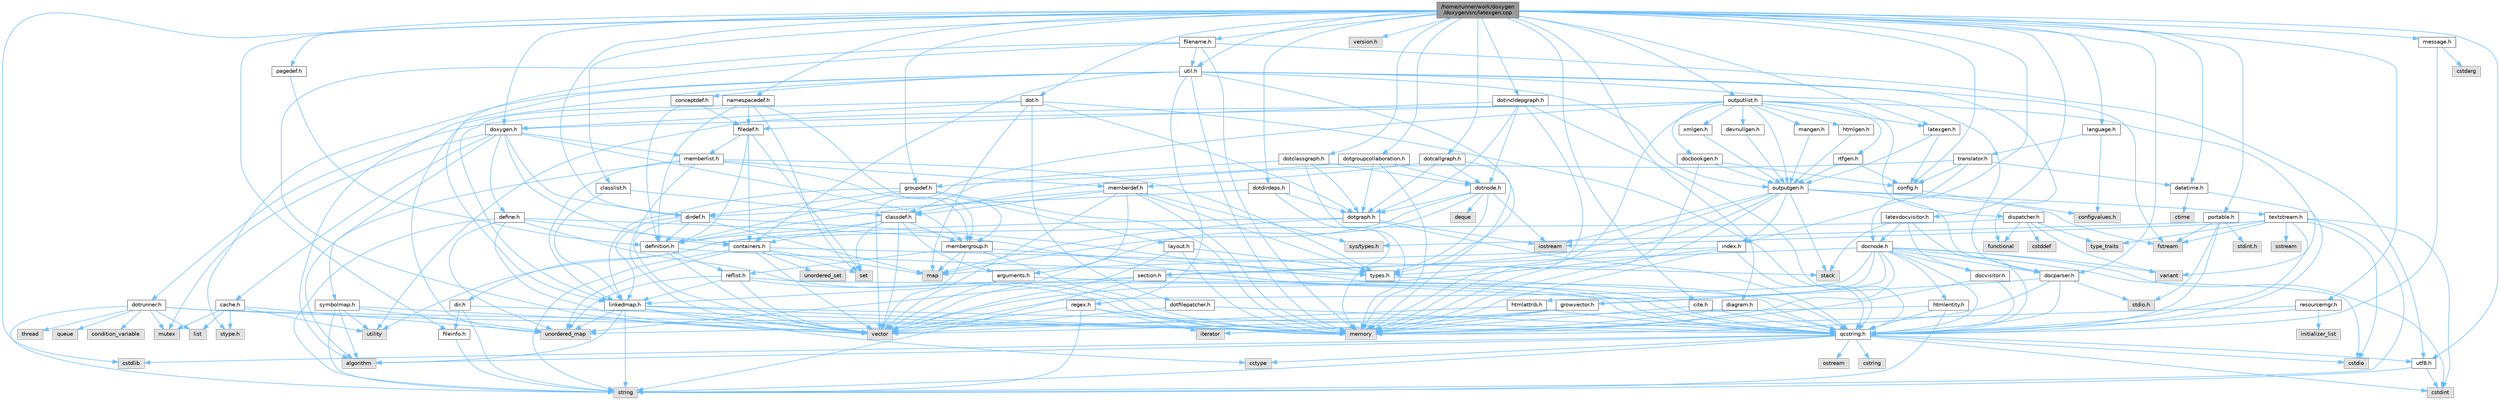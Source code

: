 digraph "/home/runner/work/doxygen/doxygen/src/latexgen.cpp"
{
 // INTERACTIVE_SVG=YES
 // LATEX_PDF_SIZE
  bgcolor="transparent";
  edge [fontname=Helvetica,fontsize=10,labelfontname=Helvetica,labelfontsize=10];
  node [fontname=Helvetica,fontsize=10,shape=box,height=0.2,width=0.4];
  Node1 [label="/home/runner/work/doxygen\l/doxygen/src/latexgen.cpp",height=0.2,width=0.4,color="gray40", fillcolor="grey60", style="filled", fontcolor="black",tooltip=" "];
  Node1 -> Node2 [color="steelblue1",style="solid"];
  Node2 [label="cstdlib",height=0.2,width=0.4,color="grey60", fillcolor="#E0E0E0", style="filled",tooltip=" "];
  Node1 -> Node3 [color="steelblue1",style="solid"];
  Node3 [label="latexgen.h",height=0.2,width=0.4,color="grey40", fillcolor="white", style="filled",URL="$d6/d9c/latexgen_8h.html",tooltip=" "];
  Node3 -> Node4 [color="steelblue1",style="solid"];
  Node4 [label="config.h",height=0.2,width=0.4,color="grey40", fillcolor="white", style="filled",URL="$db/d16/config_8h.html",tooltip=" "];
  Node4 -> Node5 [color="steelblue1",style="solid"];
  Node5 [label="configvalues.h",height=0.2,width=0.4,color="grey60", fillcolor="#E0E0E0", style="filled",tooltip=" "];
  Node3 -> Node6 [color="steelblue1",style="solid"];
  Node6 [label="outputgen.h",height=0.2,width=0.4,color="grey40", fillcolor="white", style="filled",URL="$df/d06/outputgen_8h.html",tooltip=" "];
  Node6 -> Node7 [color="steelblue1",style="solid"];
  Node7 [label="memory",height=0.2,width=0.4,color="grey60", fillcolor="#E0E0E0", style="filled",tooltip=" "];
  Node6 -> Node8 [color="steelblue1",style="solid"];
  Node8 [label="stack",height=0.2,width=0.4,color="grey60", fillcolor="#E0E0E0", style="filled",tooltip=" "];
  Node6 -> Node9 [color="steelblue1",style="solid"];
  Node9 [label="iostream",height=0.2,width=0.4,color="grey60", fillcolor="#E0E0E0", style="filled",tooltip=" "];
  Node6 -> Node10 [color="steelblue1",style="solid"];
  Node10 [label="fstream",height=0.2,width=0.4,color="grey60", fillcolor="#E0E0E0", style="filled",tooltip=" "];
  Node6 -> Node11 [color="steelblue1",style="solid"];
  Node11 [label="types.h",height=0.2,width=0.4,color="grey40", fillcolor="white", style="filled",URL="$d9/d49/types_8h.html",tooltip="This file contains a number of basic enums and types."];
  Node11 -> Node12 [color="steelblue1",style="solid"];
  Node12 [label="qcstring.h",height=0.2,width=0.4,color="grey40", fillcolor="white", style="filled",URL="$d7/d5c/qcstring_8h.html",tooltip=" "];
  Node12 -> Node13 [color="steelblue1",style="solid"];
  Node13 [label="string",height=0.2,width=0.4,color="grey60", fillcolor="#E0E0E0", style="filled",tooltip=" "];
  Node12 -> Node14 [color="steelblue1",style="solid"];
  Node14 [label="algorithm",height=0.2,width=0.4,color="grey60", fillcolor="#E0E0E0", style="filled",tooltip=" "];
  Node12 -> Node15 [color="steelblue1",style="solid"];
  Node15 [label="cctype",height=0.2,width=0.4,color="grey60", fillcolor="#E0E0E0", style="filled",tooltip=" "];
  Node12 -> Node16 [color="steelblue1",style="solid"];
  Node16 [label="cstring",height=0.2,width=0.4,color="grey60", fillcolor="#E0E0E0", style="filled",tooltip=" "];
  Node12 -> Node17 [color="steelblue1",style="solid"];
  Node17 [label="cstdio",height=0.2,width=0.4,color="grey60", fillcolor="#E0E0E0", style="filled",tooltip=" "];
  Node12 -> Node2 [color="steelblue1",style="solid"];
  Node12 -> Node18 [color="steelblue1",style="solid"];
  Node18 [label="cstdint",height=0.2,width=0.4,color="grey60", fillcolor="#E0E0E0", style="filled",tooltip=" "];
  Node12 -> Node19 [color="steelblue1",style="solid"];
  Node19 [label="ostream",height=0.2,width=0.4,color="grey60", fillcolor="#E0E0E0", style="filled",tooltip=" "];
  Node12 -> Node20 [color="steelblue1",style="solid"];
  Node20 [label="utf8.h",height=0.2,width=0.4,color="grey40", fillcolor="white", style="filled",URL="$db/d7c/utf8_8h.html",tooltip="Various UTF8 related helper functions."];
  Node20 -> Node18 [color="steelblue1",style="solid"];
  Node20 -> Node13 [color="steelblue1",style="solid"];
  Node6 -> Node21 [color="steelblue1",style="solid"];
  Node21 [label="index.h",height=0.2,width=0.4,color="grey40", fillcolor="white", style="filled",URL="$d1/db5/index_8h.html",tooltip=" "];
  Node21 -> Node7 [color="steelblue1",style="solid"];
  Node21 -> Node22 [color="steelblue1",style="solid"];
  Node22 [label="vector",height=0.2,width=0.4,color="grey60", fillcolor="#E0E0E0", style="filled",tooltip=" "];
  Node21 -> Node23 [color="steelblue1",style="solid"];
  Node23 [label="map",height=0.2,width=0.4,color="grey60", fillcolor="#E0E0E0", style="filled",tooltip=" "];
  Node21 -> Node12 [color="steelblue1",style="solid"];
  Node6 -> Node24 [color="steelblue1",style="solid"];
  Node24 [label="section.h",height=0.2,width=0.4,color="grey40", fillcolor="white", style="filled",URL="$d1/d2a/section_8h.html",tooltip=" "];
  Node24 -> Node13 [color="steelblue1",style="solid"];
  Node24 -> Node25 [color="steelblue1",style="solid"];
  Node25 [label="unordered_map",height=0.2,width=0.4,color="grey60", fillcolor="#E0E0E0", style="filled",tooltip=" "];
  Node24 -> Node12 [color="steelblue1",style="solid"];
  Node24 -> Node26 [color="steelblue1",style="solid"];
  Node26 [label="linkedmap.h",height=0.2,width=0.4,color="grey40", fillcolor="white", style="filled",URL="$da/de1/linkedmap_8h.html",tooltip=" "];
  Node26 -> Node25 [color="steelblue1",style="solid"];
  Node26 -> Node22 [color="steelblue1",style="solid"];
  Node26 -> Node7 [color="steelblue1",style="solid"];
  Node26 -> Node13 [color="steelblue1",style="solid"];
  Node26 -> Node14 [color="steelblue1",style="solid"];
  Node26 -> Node15 [color="steelblue1",style="solid"];
  Node26 -> Node12 [color="steelblue1",style="solid"];
  Node6 -> Node27 [color="steelblue1",style="solid"];
  Node27 [label="textstream.h",height=0.2,width=0.4,color="grey40", fillcolor="white", style="filled",URL="$d4/d7d/textstream_8h.html",tooltip=" "];
  Node27 -> Node13 [color="steelblue1",style="solid"];
  Node27 -> Node9 [color="steelblue1",style="solid"];
  Node27 -> Node28 [color="steelblue1",style="solid"];
  Node28 [label="sstream",height=0.2,width=0.4,color="grey60", fillcolor="#E0E0E0", style="filled",tooltip=" "];
  Node27 -> Node18 [color="steelblue1",style="solid"];
  Node27 -> Node17 [color="steelblue1",style="solid"];
  Node27 -> Node10 [color="steelblue1",style="solid"];
  Node27 -> Node29 [color="steelblue1",style="solid"];
  Node29 [label="type_traits",height=0.2,width=0.4,color="grey60", fillcolor="#E0E0E0", style="filled",tooltip=" "];
  Node27 -> Node12 [color="steelblue1",style="solid"];
  Node6 -> Node30 [color="steelblue1",style="solid"];
  Node30 [label="docparser.h",height=0.2,width=0.4,color="grey40", fillcolor="white", style="filled",URL="$de/d9c/docparser_8h.html",tooltip=" "];
  Node30 -> Node31 [color="steelblue1",style="solid"];
  Node31 [label="stdio.h",height=0.2,width=0.4,color="grey60", fillcolor="#E0E0E0", style="filled",tooltip=" "];
  Node30 -> Node7 [color="steelblue1",style="solid"];
  Node30 -> Node12 [color="steelblue1",style="solid"];
  Node30 -> Node32 [color="steelblue1",style="solid"];
  Node32 [label="growvector.h",height=0.2,width=0.4,color="grey40", fillcolor="white", style="filled",URL="$d7/d50/growvector_8h.html",tooltip=" "];
  Node32 -> Node22 [color="steelblue1",style="solid"];
  Node32 -> Node7 [color="steelblue1",style="solid"];
  Node32 -> Node33 [color="steelblue1",style="solid"];
  Node33 [label="iterator",height=0.2,width=0.4,color="grey60", fillcolor="#E0E0E0", style="filled",tooltip=" "];
  Node1 -> Node4 [color="steelblue1",style="solid"];
  Node1 -> Node34 [color="steelblue1",style="solid"];
  Node34 [label="message.h",height=0.2,width=0.4,color="grey40", fillcolor="white", style="filled",URL="$d2/d0d/message_8h.html",tooltip=" "];
  Node34 -> Node35 [color="steelblue1",style="solid"];
  Node35 [label="cstdarg",height=0.2,width=0.4,color="grey60", fillcolor="#E0E0E0", style="filled",tooltip=" "];
  Node34 -> Node12 [color="steelblue1",style="solid"];
  Node1 -> Node36 [color="steelblue1",style="solid"];
  Node36 [label="doxygen.h",height=0.2,width=0.4,color="grey40", fillcolor="white", style="filled",URL="$d1/da1/doxygen_8h.html",tooltip=" "];
  Node36 -> Node37 [color="steelblue1",style="solid"];
  Node37 [label="mutex",height=0.2,width=0.4,color="grey60", fillcolor="#E0E0E0", style="filled",tooltip=" "];
  Node36 -> Node38 [color="steelblue1",style="solid"];
  Node38 [label="containers.h",height=0.2,width=0.4,color="grey40", fillcolor="white", style="filled",URL="$d5/d75/containers_8h.html",tooltip=" "];
  Node38 -> Node22 [color="steelblue1",style="solid"];
  Node38 -> Node13 [color="steelblue1",style="solid"];
  Node38 -> Node39 [color="steelblue1",style="solid"];
  Node39 [label="set",height=0.2,width=0.4,color="grey60", fillcolor="#E0E0E0", style="filled",tooltip=" "];
  Node38 -> Node23 [color="steelblue1",style="solid"];
  Node38 -> Node40 [color="steelblue1",style="solid"];
  Node40 [label="unordered_set",height=0.2,width=0.4,color="grey60", fillcolor="#E0E0E0", style="filled",tooltip=" "];
  Node38 -> Node25 [color="steelblue1",style="solid"];
  Node38 -> Node8 [color="steelblue1",style="solid"];
  Node36 -> Node41 [color="steelblue1",style="solid"];
  Node41 [label="membergroup.h",height=0.2,width=0.4,color="grey40", fillcolor="white", style="filled",URL="$d9/d11/membergroup_8h.html",tooltip=" "];
  Node41 -> Node22 [color="steelblue1",style="solid"];
  Node41 -> Node23 [color="steelblue1",style="solid"];
  Node41 -> Node7 [color="steelblue1",style="solid"];
  Node41 -> Node11 [color="steelblue1",style="solid"];
  Node41 -> Node42 [color="steelblue1",style="solid"];
  Node42 [label="reflist.h",height=0.2,width=0.4,color="grey40", fillcolor="white", style="filled",URL="$d1/d02/reflist_8h.html",tooltip=" "];
  Node42 -> Node22 [color="steelblue1",style="solid"];
  Node42 -> Node25 [color="steelblue1",style="solid"];
  Node42 -> Node7 [color="steelblue1",style="solid"];
  Node42 -> Node12 [color="steelblue1",style="solid"];
  Node42 -> Node26 [color="steelblue1",style="solid"];
  Node36 -> Node43 [color="steelblue1",style="solid"];
  Node43 [label="dirdef.h",height=0.2,width=0.4,color="grey40", fillcolor="white", style="filled",URL="$d6/d15/dirdef_8h.html",tooltip=" "];
  Node43 -> Node22 [color="steelblue1",style="solid"];
  Node43 -> Node23 [color="steelblue1",style="solid"];
  Node43 -> Node12 [color="steelblue1",style="solid"];
  Node43 -> Node26 [color="steelblue1",style="solid"];
  Node43 -> Node44 [color="steelblue1",style="solid"];
  Node44 [label="definition.h",height=0.2,width=0.4,color="grey40", fillcolor="white", style="filled",URL="$df/da1/definition_8h.html",tooltip=" "];
  Node44 -> Node22 [color="steelblue1",style="solid"];
  Node44 -> Node11 [color="steelblue1",style="solid"];
  Node44 -> Node42 [color="steelblue1",style="solid"];
  Node36 -> Node45 [color="steelblue1",style="solid"];
  Node45 [label="memberlist.h",height=0.2,width=0.4,color="grey40", fillcolor="white", style="filled",URL="$dd/d78/memberlist_8h.html",tooltip=" "];
  Node45 -> Node22 [color="steelblue1",style="solid"];
  Node45 -> Node14 [color="steelblue1",style="solid"];
  Node45 -> Node46 [color="steelblue1",style="solid"];
  Node46 [label="memberdef.h",height=0.2,width=0.4,color="grey40", fillcolor="white", style="filled",URL="$d4/d46/memberdef_8h.html",tooltip=" "];
  Node46 -> Node22 [color="steelblue1",style="solid"];
  Node46 -> Node7 [color="steelblue1",style="solid"];
  Node46 -> Node47 [color="steelblue1",style="solid"];
  Node47 [label="sys/types.h",height=0.2,width=0.4,color="grey60", fillcolor="#E0E0E0", style="filled",tooltip=" "];
  Node46 -> Node11 [color="steelblue1",style="solid"];
  Node46 -> Node44 [color="steelblue1",style="solid"];
  Node46 -> Node48 [color="steelblue1",style="solid"];
  Node48 [label="arguments.h",height=0.2,width=0.4,color="grey40", fillcolor="white", style="filled",URL="$df/d9b/arguments_8h.html",tooltip=" "];
  Node48 -> Node22 [color="steelblue1",style="solid"];
  Node48 -> Node12 [color="steelblue1",style="solid"];
  Node46 -> Node49 [color="steelblue1",style="solid"];
  Node49 [label="classdef.h",height=0.2,width=0.4,color="grey40", fillcolor="white", style="filled",URL="$d1/da6/classdef_8h.html",tooltip=" "];
  Node49 -> Node22 [color="steelblue1",style="solid"];
  Node49 -> Node39 [color="steelblue1",style="solid"];
  Node49 -> Node38 [color="steelblue1",style="solid"];
  Node49 -> Node44 [color="steelblue1",style="solid"];
  Node49 -> Node48 [color="steelblue1",style="solid"];
  Node49 -> Node41 [color="steelblue1",style="solid"];
  Node45 -> Node26 [color="steelblue1",style="solid"];
  Node45 -> Node11 [color="steelblue1",style="solid"];
  Node45 -> Node41 [color="steelblue1",style="solid"];
  Node36 -> Node50 [color="steelblue1",style="solid"];
  Node50 [label="define.h",height=0.2,width=0.4,color="grey40", fillcolor="white", style="filled",URL="$df/d67/define_8h.html",tooltip=" "];
  Node50 -> Node22 [color="steelblue1",style="solid"];
  Node50 -> Node7 [color="steelblue1",style="solid"];
  Node50 -> Node13 [color="steelblue1",style="solid"];
  Node50 -> Node25 [color="steelblue1",style="solid"];
  Node50 -> Node12 [color="steelblue1",style="solid"];
  Node50 -> Node38 [color="steelblue1",style="solid"];
  Node36 -> Node51 [color="steelblue1",style="solid"];
  Node51 [label="cache.h",height=0.2,width=0.4,color="grey40", fillcolor="white", style="filled",URL="$d3/d26/cache_8h.html",tooltip=" "];
  Node51 -> Node52 [color="steelblue1",style="solid"];
  Node52 [label="list",height=0.2,width=0.4,color="grey60", fillcolor="#E0E0E0", style="filled",tooltip=" "];
  Node51 -> Node25 [color="steelblue1",style="solid"];
  Node51 -> Node37 [color="steelblue1",style="solid"];
  Node51 -> Node53 [color="steelblue1",style="solid"];
  Node53 [label="utility",height=0.2,width=0.4,color="grey60", fillcolor="#E0E0E0", style="filled",tooltip=" "];
  Node51 -> Node54 [color="steelblue1",style="solid"];
  Node54 [label="ctype.h",height=0.2,width=0.4,color="grey60", fillcolor="#E0E0E0", style="filled",tooltip=" "];
  Node36 -> Node55 [color="steelblue1",style="solid"];
  Node55 [label="symbolmap.h",height=0.2,width=0.4,color="grey40", fillcolor="white", style="filled",URL="$d7/ddd/symbolmap_8h.html",tooltip=" "];
  Node55 -> Node14 [color="steelblue1",style="solid"];
  Node55 -> Node25 [color="steelblue1",style="solid"];
  Node55 -> Node22 [color="steelblue1",style="solid"];
  Node55 -> Node13 [color="steelblue1",style="solid"];
  Node55 -> Node53 [color="steelblue1",style="solid"];
  Node1 -> Node56 [color="steelblue1",style="solid"];
  Node56 [label="util.h",height=0.2,width=0.4,color="grey40", fillcolor="white", style="filled",URL="$d8/d3c/util_8h.html",tooltip="A bunch of utility functions."];
  Node56 -> Node7 [color="steelblue1",style="solid"];
  Node56 -> Node25 [color="steelblue1",style="solid"];
  Node56 -> Node14 [color="steelblue1",style="solid"];
  Node56 -> Node57 [color="steelblue1",style="solid"];
  Node57 [label="functional",height=0.2,width=0.4,color="grey60", fillcolor="#E0E0E0", style="filled",tooltip=" "];
  Node56 -> Node10 [color="steelblue1",style="solid"];
  Node56 -> Node54 [color="steelblue1",style="solid"];
  Node56 -> Node11 [color="steelblue1",style="solid"];
  Node56 -> Node30 [color="steelblue1",style="solid"];
  Node56 -> Node38 [color="steelblue1",style="solid"];
  Node56 -> Node6 [color="steelblue1",style="solid"];
  Node56 -> Node58 [color="steelblue1",style="solid"];
  Node58 [label="regex.h",height=0.2,width=0.4,color="grey40", fillcolor="white", style="filled",URL="$d1/d21/regex_8h.html",tooltip=" "];
  Node58 -> Node7 [color="steelblue1",style="solid"];
  Node58 -> Node13 [color="steelblue1",style="solid"];
  Node58 -> Node22 [color="steelblue1",style="solid"];
  Node58 -> Node33 [color="steelblue1",style="solid"];
  Node56 -> Node59 [color="steelblue1",style="solid"];
  Node59 [label="conceptdef.h",height=0.2,width=0.4,color="grey40", fillcolor="white", style="filled",URL="$da/df1/conceptdef_8h.html",tooltip=" "];
  Node59 -> Node44 [color="steelblue1",style="solid"];
  Node59 -> Node60 [color="steelblue1",style="solid"];
  Node60 [label="filedef.h",height=0.2,width=0.4,color="grey40", fillcolor="white", style="filled",URL="$d4/d3a/filedef_8h.html",tooltip=" "];
  Node60 -> Node39 [color="steelblue1",style="solid"];
  Node60 -> Node44 [color="steelblue1",style="solid"];
  Node60 -> Node45 [color="steelblue1",style="solid"];
  Node60 -> Node38 [color="steelblue1",style="solid"];
  Node1 -> Node61 [color="steelblue1",style="solid"];
  Node61 [label="diagram.h",height=0.2,width=0.4,color="grey40", fillcolor="white", style="filled",URL="$d9/d1b/diagram_8h.html",tooltip=" "];
  Node61 -> Node7 [color="steelblue1",style="solid"];
  Node61 -> Node12 [color="steelblue1",style="solid"];
  Node1 -> Node62 [color="steelblue1",style="solid"];
  Node62 [label="language.h",height=0.2,width=0.4,color="grey40", fillcolor="white", style="filled",URL="$d8/dce/language_8h.html",tooltip=" "];
  Node62 -> Node63 [color="steelblue1",style="solid"];
  Node63 [label="translator.h",height=0.2,width=0.4,color="grey40", fillcolor="white", style="filled",URL="$d9/df1/translator_8h.html",tooltip=" "];
  Node63 -> Node49 [color="steelblue1",style="solid"];
  Node63 -> Node4 [color="steelblue1",style="solid"];
  Node63 -> Node64 [color="steelblue1",style="solid"];
  Node64 [label="datetime.h",height=0.2,width=0.4,color="grey40", fillcolor="white", style="filled",URL="$de/d1b/datetime_8h.html",tooltip=" "];
  Node64 -> Node65 [color="steelblue1",style="solid"];
  Node65 [label="ctime",height=0.2,width=0.4,color="grey60", fillcolor="#E0E0E0", style="filled",tooltip=" "];
  Node64 -> Node12 [color="steelblue1",style="solid"];
  Node63 -> Node21 [color="steelblue1",style="solid"];
  Node62 -> Node5 [color="steelblue1",style="solid"];
  Node1 -> Node66 [color="steelblue1",style="solid"];
  Node66 [label="version.h",height=0.2,width=0.4,color="grey60", fillcolor="#E0E0E0", style="filled",tooltip=" "];
  Node1 -> Node67 [color="steelblue1",style="solid"];
  Node67 [label="dot.h",height=0.2,width=0.4,color="grey40", fillcolor="white", style="filled",URL="$d6/d4a/dot_8h.html",tooltip=" "];
  Node67 -> Node23 [color="steelblue1",style="solid"];
  Node67 -> Node12 [color="steelblue1",style="solid"];
  Node67 -> Node68 [color="steelblue1",style="solid"];
  Node68 [label="dotgraph.h",height=0.2,width=0.4,color="grey40", fillcolor="white", style="filled",URL="$d0/daa/dotgraph_8h.html",tooltip=" "];
  Node68 -> Node9 [color="steelblue1",style="solid"];
  Node68 -> Node23 [color="steelblue1",style="solid"];
  Node68 -> Node12 [color="steelblue1",style="solid"];
  Node68 -> Node69 [color="steelblue1",style="solid"];
  Node69 [label="dir.h",height=0.2,width=0.4,color="grey40", fillcolor="white", style="filled",URL="$df/d9c/dir_8h.html",tooltip=" "];
  Node69 -> Node13 [color="steelblue1",style="solid"];
  Node69 -> Node7 [color="steelblue1",style="solid"];
  Node69 -> Node70 [color="steelblue1",style="solid"];
  Node70 [label="fileinfo.h",height=0.2,width=0.4,color="grey40", fillcolor="white", style="filled",URL="$df/d45/fileinfo_8h.html",tooltip=" "];
  Node70 -> Node13 [color="steelblue1",style="solid"];
  Node67 -> Node71 [color="steelblue1",style="solid"];
  Node71 [label="dotfilepatcher.h",height=0.2,width=0.4,color="grey40", fillcolor="white", style="filled",URL="$d3/d38/dotfilepatcher_8h.html",tooltip=" "];
  Node71 -> Node22 [color="steelblue1",style="solid"];
  Node71 -> Node12 [color="steelblue1",style="solid"];
  Node67 -> Node72 [color="steelblue1",style="solid"];
  Node72 [label="dotrunner.h",height=0.2,width=0.4,color="grey40", fillcolor="white", style="filled",URL="$d2/dd1/dotrunner_8h.html",tooltip=" "];
  Node72 -> Node13 [color="steelblue1",style="solid"];
  Node72 -> Node73 [color="steelblue1",style="solid"];
  Node73 [label="thread",height=0.2,width=0.4,color="grey60", fillcolor="#E0E0E0", style="filled",tooltip=" "];
  Node72 -> Node52 [color="steelblue1",style="solid"];
  Node72 -> Node74 [color="steelblue1",style="solid"];
  Node74 [label="queue",height=0.2,width=0.4,color="grey60", fillcolor="#E0E0E0", style="filled",tooltip=" "];
  Node72 -> Node37 [color="steelblue1",style="solid"];
  Node72 -> Node75 [color="steelblue1",style="solid"];
  Node75 [label="condition_variable",height=0.2,width=0.4,color="grey60", fillcolor="#E0E0E0", style="filled",tooltip=" "];
  Node72 -> Node7 [color="steelblue1",style="solid"];
  Node72 -> Node12 [color="steelblue1",style="solid"];
  Node67 -> Node36 [color="steelblue1",style="solid"];
  Node1 -> Node76 [color="steelblue1",style="solid"];
  Node76 [label="dotcallgraph.h",height=0.2,width=0.4,color="grey40", fillcolor="white", style="filled",URL="$dc/dcf/dotcallgraph_8h.html",tooltip=" "];
  Node76 -> Node7 [color="steelblue1",style="solid"];
  Node76 -> Node77 [color="steelblue1",style="solid"];
  Node77 [label="dotnode.h",height=0.2,width=0.4,color="grey40", fillcolor="white", style="filled",URL="$d8/d3b/dotnode_8h.html",tooltip=" "];
  Node77 -> Node22 [color="steelblue1",style="solid"];
  Node77 -> Node23 [color="steelblue1",style="solid"];
  Node77 -> Node78 [color="steelblue1",style="solid"];
  Node78 [label="deque",height=0.2,width=0.4,color="grey60", fillcolor="#E0E0E0", style="filled",tooltip=" "];
  Node77 -> Node9 [color="steelblue1",style="solid"];
  Node77 -> Node11 [color="steelblue1",style="solid"];
  Node77 -> Node68 [color="steelblue1",style="solid"];
  Node76 -> Node68 [color="steelblue1",style="solid"];
  Node76 -> Node46 [color="steelblue1",style="solid"];
  Node1 -> Node79 [color="steelblue1",style="solid"];
  Node79 [label="dotclassgraph.h",height=0.2,width=0.4,color="grey40", fillcolor="white", style="filled",URL="$d5/d04/dotclassgraph_8h.html",tooltip=" "];
  Node79 -> Node7 [color="steelblue1",style="solid"];
  Node79 -> Node49 [color="steelblue1",style="solid"];
  Node79 -> Node77 [color="steelblue1",style="solid"];
  Node79 -> Node68 [color="steelblue1",style="solid"];
  Node1 -> Node80 [color="steelblue1",style="solid"];
  Node80 [label="dotdirdeps.h",height=0.2,width=0.4,color="grey40", fillcolor="white", style="filled",URL="$d3/dcf/dotdirdeps_8h.html",tooltip=" "];
  Node80 -> Node7 [color="steelblue1",style="solid"];
  Node80 -> Node68 [color="steelblue1",style="solid"];
  Node80 -> Node43 [color="steelblue1",style="solid"];
  Node1 -> Node81 [color="steelblue1",style="solid"];
  Node81 [label="dotgroupcollaboration.h",height=0.2,width=0.4,color="grey40", fillcolor="white", style="filled",URL="$d7/d99/dotgroupcollaboration_8h.html",tooltip=" "];
  Node81 -> Node7 [color="steelblue1",style="solid"];
  Node81 -> Node77 [color="steelblue1",style="solid"];
  Node81 -> Node68 [color="steelblue1",style="solid"];
  Node81 -> Node82 [color="steelblue1",style="solid"];
  Node82 [label="groupdef.h",height=0.2,width=0.4,color="grey40", fillcolor="white", style="filled",URL="$d1/de6/groupdef_8h.html",tooltip=" "];
  Node82 -> Node7 [color="steelblue1",style="solid"];
  Node82 -> Node44 [color="steelblue1",style="solid"];
  Node82 -> Node43 [color="steelblue1",style="solid"];
  Node82 -> Node83 [color="steelblue1",style="solid"];
  Node83 [label="layout.h",height=0.2,width=0.4,color="grey40", fillcolor="white", style="filled",URL="$db/d51/layout_8h.html",tooltip=" "];
  Node83 -> Node7 [color="steelblue1",style="solid"];
  Node83 -> Node22 [color="steelblue1",style="solid"];
  Node83 -> Node11 [color="steelblue1",style="solid"];
  Node82 -> Node41 [color="steelblue1",style="solid"];
  Node82 -> Node26 [color="steelblue1",style="solid"];
  Node1 -> Node84 [color="steelblue1",style="solid"];
  Node84 [label="dotincldepgraph.h",height=0.2,width=0.4,color="grey40", fillcolor="white", style="filled",URL="$dd/d8c/dotincldepgraph_8h.html",tooltip=" "];
  Node84 -> Node7 [color="steelblue1",style="solid"];
  Node84 -> Node12 [color="steelblue1",style="solid"];
  Node84 -> Node60 [color="steelblue1",style="solid"];
  Node84 -> Node77 [color="steelblue1",style="solid"];
  Node84 -> Node68 [color="steelblue1",style="solid"];
  Node1 -> Node85 [color="steelblue1",style="solid"];
  Node85 [label="pagedef.h",height=0.2,width=0.4,color="grey40", fillcolor="white", style="filled",URL="$dd/d66/pagedef_8h.html",tooltip=" "];
  Node85 -> Node44 [color="steelblue1",style="solid"];
  Node1 -> Node30 [color="steelblue1",style="solid"];
  Node1 -> Node86 [color="steelblue1",style="solid"];
  Node86 [label="docnode.h",height=0.2,width=0.4,color="grey40", fillcolor="white", style="filled",URL="$de/d2b/docnode_8h.html",tooltip=" "];
  Node86 -> Node17 [color="steelblue1",style="solid"];
  Node86 -> Node18 [color="steelblue1",style="solid"];
  Node86 -> Node22 [color="steelblue1",style="solid"];
  Node86 -> Node7 [color="steelblue1",style="solid"];
  Node86 -> Node87 [color="steelblue1",style="solid"];
  Node87 [label="variant",height=0.2,width=0.4,color="grey60", fillcolor="#E0E0E0", style="filled",tooltip=" "];
  Node86 -> Node12 [color="steelblue1",style="solid"];
  Node86 -> Node88 [color="steelblue1",style="solid"];
  Node88 [label="docvisitor.h",height=0.2,width=0.4,color="grey40", fillcolor="white", style="filled",URL="$d2/d3c/docvisitor_8h.html",tooltip=" "];
  Node88 -> Node7 [color="steelblue1",style="solid"];
  Node88 -> Node12 [color="steelblue1",style="solid"];
  Node86 -> Node30 [color="steelblue1",style="solid"];
  Node86 -> Node89 [color="steelblue1",style="solid"];
  Node89 [label="htmlattrib.h",height=0.2,width=0.4,color="grey40", fillcolor="white", style="filled",URL="$d0/d73/htmlattrib_8h.html",tooltip=" "];
  Node89 -> Node22 [color="steelblue1",style="solid"];
  Node89 -> Node12 [color="steelblue1",style="solid"];
  Node86 -> Node90 [color="steelblue1",style="solid"];
  Node90 [label="htmlentity.h",height=0.2,width=0.4,color="grey40", fillcolor="white", style="filled",URL="$db/dc6/htmlentity_8h.html",tooltip=" "];
  Node90 -> Node25 [color="steelblue1",style="solid"];
  Node90 -> Node13 [color="steelblue1",style="solid"];
  Node90 -> Node12 [color="steelblue1",style="solid"];
  Node86 -> Node32 [color="steelblue1",style="solid"];
  Node86 -> Node24 [color="steelblue1",style="solid"];
  Node1 -> Node91 [color="steelblue1",style="solid"];
  Node91 [label="latexdocvisitor.h",height=0.2,width=0.4,color="grey40", fillcolor="white", style="filled",URL="$d8/d99/latexdocvisitor_8h.html",tooltip=" "];
  Node91 -> Node8 [color="steelblue1",style="solid"];
  Node91 -> Node12 [color="steelblue1",style="solid"];
  Node91 -> Node88 [color="steelblue1",style="solid"];
  Node91 -> Node86 [color="steelblue1",style="solid"];
  Node1 -> Node43 [color="steelblue1",style="solid"];
  Node1 -> Node92 [color="steelblue1",style="solid"];
  Node92 [label="cite.h",height=0.2,width=0.4,color="grey40", fillcolor="white", style="filled",URL="$d7/d69/cite_8h.html",tooltip=" "];
  Node92 -> Node7 [color="steelblue1",style="solid"];
  Node92 -> Node12 [color="steelblue1",style="solid"];
  Node1 -> Node82 [color="steelblue1",style="solid"];
  Node1 -> Node93 [color="steelblue1",style="solid"];
  Node93 [label="classlist.h",height=0.2,width=0.4,color="grey40", fillcolor="white", style="filled",URL="$d2/df8/classlist_8h.html",tooltip=" "];
  Node93 -> Node26 [color="steelblue1",style="solid"];
  Node93 -> Node49 [color="steelblue1",style="solid"];
  Node1 -> Node94 [color="steelblue1",style="solid"];
  Node94 [label="namespacedef.h",height=0.2,width=0.4,color="grey40", fillcolor="white", style="filled",URL="$d7/d97/namespacedef_8h.html",tooltip=" "];
  Node94 -> Node39 [color="steelblue1",style="solid"];
  Node94 -> Node44 [color="steelblue1",style="solid"];
  Node94 -> Node60 [color="steelblue1",style="solid"];
  Node94 -> Node26 [color="steelblue1",style="solid"];
  Node94 -> Node41 [color="steelblue1",style="solid"];
  Node1 -> Node95 [color="steelblue1",style="solid"];
  Node95 [label="filename.h",height=0.2,width=0.4,color="grey40", fillcolor="white", style="filled",URL="$dc/dd6/filename_8h.html",tooltip=" "];
  Node95 -> Node7 [color="steelblue1",style="solid"];
  Node95 -> Node22 [color="steelblue1",style="solid"];
  Node95 -> Node26 [color="steelblue1",style="solid"];
  Node95 -> Node20 [color="steelblue1",style="solid"];
  Node95 -> Node56 [color="steelblue1",style="solid"];
  Node1 -> Node96 [color="steelblue1",style="solid"];
  Node96 [label="resourcemgr.h",height=0.2,width=0.4,color="grey40", fillcolor="white", style="filled",URL="$d6/d07/resourcemgr_8h.html",tooltip=" "];
  Node96 -> Node7 [color="steelblue1",style="solid"];
  Node96 -> Node97 [color="steelblue1",style="solid"];
  Node97 [label="initializer_list",height=0.2,width=0.4,color="grey60", fillcolor="#E0E0E0", style="filled",tooltip=" "];
  Node96 -> Node12 [color="steelblue1",style="solid"];
  Node1 -> Node98 [color="steelblue1",style="solid"];
  Node98 [label="portable.h",height=0.2,width=0.4,color="grey40", fillcolor="white", style="filled",URL="$d2/de2/portable_8h.html",tooltip="Portable versions of functions that are platform dependent."];
  Node98 -> Node31 [color="steelblue1",style="solid"];
  Node98 -> Node47 [color="steelblue1",style="solid"];
  Node98 -> Node99 [color="steelblue1",style="solid"];
  Node99 [label="stdint.h",height=0.2,width=0.4,color="grey60", fillcolor="#E0E0E0", style="filled",tooltip=" "];
  Node98 -> Node10 [color="steelblue1",style="solid"];
  Node98 -> Node12 [color="steelblue1",style="solid"];
  Node1 -> Node70 [color="steelblue1",style="solid"];
  Node1 -> Node20 [color="steelblue1",style="solid"];
  Node1 -> Node64 [color="steelblue1",style="solid"];
  Node1 -> Node100 [color="steelblue1",style="solid"];
  Node100 [label="outputlist.h",height=0.2,width=0.4,color="grey40", fillcolor="white", style="filled",URL="$d2/db9/outputlist_8h.html",tooltip=" "];
  Node100 -> Node53 [color="steelblue1",style="solid"];
  Node100 -> Node22 [color="steelblue1",style="solid"];
  Node100 -> Node7 [color="steelblue1",style="solid"];
  Node100 -> Node87 [color="steelblue1",style="solid"];
  Node100 -> Node6 [color="steelblue1",style="solid"];
  Node100 -> Node36 [color="steelblue1",style="solid"];
  Node100 -> Node101 [color="steelblue1",style="solid"];
  Node101 [label="dispatcher.h",height=0.2,width=0.4,color="grey40", fillcolor="white", style="filled",URL="$da/d73/dispatcher_8h.html",tooltip=" "];
  Node101 -> Node102 [color="steelblue1",style="solid"];
  Node102 [label="cstddef",height=0.2,width=0.4,color="grey60", fillcolor="#E0E0E0", style="filled",tooltip=" "];
  Node101 -> Node53 [color="steelblue1",style="solid"];
  Node101 -> Node57 [color="steelblue1",style="solid"];
  Node101 -> Node87 [color="steelblue1",style="solid"];
  Node101 -> Node29 [color="steelblue1",style="solid"];
  Node100 -> Node103 [color="steelblue1",style="solid"];
  Node103 [label="htmlgen.h",height=0.2,width=0.4,color="grey40", fillcolor="white", style="filled",URL="$d8/d56/htmlgen_8h.html",tooltip=" "];
  Node103 -> Node6 [color="steelblue1",style="solid"];
  Node100 -> Node3 [color="steelblue1",style="solid"];
  Node100 -> Node104 [color="steelblue1",style="solid"];
  Node104 [label="rtfgen.h",height=0.2,width=0.4,color="grey40", fillcolor="white", style="filled",URL="$d4/daa/rtfgen_8h.html",tooltip=" "];
  Node104 -> Node4 [color="steelblue1",style="solid"];
  Node104 -> Node6 [color="steelblue1",style="solid"];
  Node100 -> Node105 [color="steelblue1",style="solid"];
  Node105 [label="mangen.h",height=0.2,width=0.4,color="grey40", fillcolor="white", style="filled",URL="$da/dc0/mangen_8h.html",tooltip=" "];
  Node105 -> Node6 [color="steelblue1",style="solid"];
  Node100 -> Node106 [color="steelblue1",style="solid"];
  Node106 [label="docbookgen.h",height=0.2,width=0.4,color="grey40", fillcolor="white", style="filled",URL="$de/dea/docbookgen_8h.html",tooltip=" "];
  Node106 -> Node7 [color="steelblue1",style="solid"];
  Node106 -> Node4 [color="steelblue1",style="solid"];
  Node106 -> Node6 [color="steelblue1",style="solid"];
  Node100 -> Node107 [color="steelblue1",style="solid"];
  Node107 [label="xmlgen.h",height=0.2,width=0.4,color="grey40", fillcolor="white", style="filled",URL="$d9/d67/xmlgen_8h.html",tooltip=" "];
  Node107 -> Node6 [color="steelblue1",style="solid"];
  Node100 -> Node108 [color="steelblue1",style="solid"];
  Node108 [label="devnullgen.h",height=0.2,width=0.4,color="grey40", fillcolor="white", style="filled",URL="$d8/de5/devnullgen_8h.html",tooltip=" "];
  Node108 -> Node6 [color="steelblue1",style="solid"];
}
